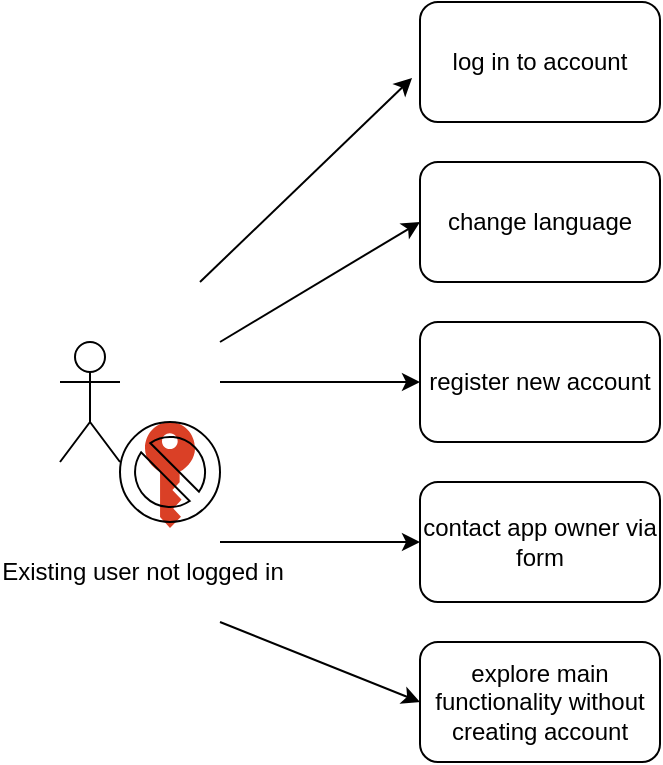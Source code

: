 <mxfile version="21.5.0" type="device">
  <diagram name="Page-1" id="cvxpRtqzHrmowPEIcIa5">
    <mxGraphModel dx="794" dy="1107" grid="1" gridSize="10" guides="1" tooltips="1" connect="1" arrows="1" fold="1" page="1" pageScale="1" pageWidth="850" pageHeight="1100" math="0" shadow="0">
      <root>
        <mxCell id="0" />
        <mxCell id="1" parent="0" />
        <mxCell id="oR8qnFVg_3T_-0G8JnXh-11" value="" style="group" parent="1" vertex="1" connectable="0">
          <mxGeometry x="30" y="290" width="142.5" height="130" as="geometry" />
        </mxCell>
        <mxCell id="oR8qnFVg_3T_-0G8JnXh-1" value="" style="shape=umlActor;verticalLabelPosition=bottom;verticalAlign=top;html=1;outlineConnect=0;" parent="oR8qnFVg_3T_-0G8JnXh-11" vertex="1">
          <mxGeometry x="30" width="30" height="60" as="geometry" />
        </mxCell>
        <mxCell id="oR8qnFVg_3T_-0G8JnXh-2" value="" style="sketch=0;pointerEvents=1;shadow=0;dashed=0;html=1;strokeColor=none;labelPosition=center;verticalLabelPosition=bottom;verticalAlign=top;outlineConnect=0;align=center;shape=mxgraph.office.security.key_permissions;fillColor=#DA4026;" parent="oR8qnFVg_3T_-0G8JnXh-11" vertex="1">
          <mxGeometry x="72.5" y="40" width="25" height="53" as="geometry" />
        </mxCell>
        <mxCell id="oR8qnFVg_3T_-0G8JnXh-7" value="" style="verticalLabelPosition=bottom;verticalAlign=top;html=1;shape=mxgraph.basic.no_symbol;fillColor=none;" parent="oR8qnFVg_3T_-0G8JnXh-11" vertex="1">
          <mxGeometry x="60" y="40" width="50" height="50" as="geometry" />
        </mxCell>
        <mxCell id="oR8qnFVg_3T_-0G8JnXh-9" value="Existing user not logged in" style="text;html=1;strokeColor=none;fillColor=none;align=center;verticalAlign=middle;whiteSpace=wrap;rounded=0;" parent="oR8qnFVg_3T_-0G8JnXh-11" vertex="1">
          <mxGeometry y="100" width="142.5" height="30" as="geometry" />
        </mxCell>
        <mxCell id="oR8qnFVg_3T_-0G8JnXh-15" value="" style="group" parent="1" vertex="1" connectable="0">
          <mxGeometry x="240" y="200" width="120" height="300" as="geometry" />
        </mxCell>
        <mxCell id="oR8qnFVg_3T_-0G8JnXh-8" value="register new account" style="rounded=1;whiteSpace=wrap;html=1;" parent="oR8qnFVg_3T_-0G8JnXh-15" vertex="1">
          <mxGeometry y="80" width="120" height="60" as="geometry" />
        </mxCell>
        <mxCell id="oR8qnFVg_3T_-0G8JnXh-12" value="contact app owner via form" style="rounded=1;whiteSpace=wrap;html=1;" parent="oR8qnFVg_3T_-0G8JnXh-15" vertex="1">
          <mxGeometry y="160" width="120" height="60" as="geometry" />
        </mxCell>
        <mxCell id="oR8qnFVg_3T_-0G8JnXh-13" value="explore main functionality without creating account" style="rounded=1;whiteSpace=wrap;html=1;" parent="oR8qnFVg_3T_-0G8JnXh-15" vertex="1">
          <mxGeometry y="240" width="120" height="60" as="geometry" />
        </mxCell>
        <mxCell id="oR8qnFVg_3T_-0G8JnXh-14" value="change language" style="rounded=1;whiteSpace=wrap;html=1;" parent="oR8qnFVg_3T_-0G8JnXh-15" vertex="1">
          <mxGeometry width="120" height="60" as="geometry" />
        </mxCell>
        <mxCell id="oR8qnFVg_3T_-0G8JnXh-16" value="" style="endArrow=classic;html=1;rounded=0;entryX=0;entryY=0.5;entryDx=0;entryDy=0;" parent="1" target="oR8qnFVg_3T_-0G8JnXh-14" edge="1">
          <mxGeometry width="50" height="50" relative="1" as="geometry">
            <mxPoint x="140" y="290" as="sourcePoint" />
            <mxPoint x="190" y="240" as="targetPoint" />
          </mxGeometry>
        </mxCell>
        <mxCell id="oR8qnFVg_3T_-0G8JnXh-17" value="" style="endArrow=classic;html=1;rounded=0;entryX=0;entryY=0.5;entryDx=0;entryDy=0;" parent="1" target="oR8qnFVg_3T_-0G8JnXh-8" edge="1">
          <mxGeometry width="50" height="50" relative="1" as="geometry">
            <mxPoint x="140" y="310" as="sourcePoint" />
            <mxPoint x="250" y="240" as="targetPoint" />
          </mxGeometry>
        </mxCell>
        <mxCell id="oR8qnFVg_3T_-0G8JnXh-18" value="" style="endArrow=classic;html=1;rounded=0;entryX=0;entryY=0.5;entryDx=0;entryDy=0;" parent="1" edge="1">
          <mxGeometry width="50" height="50" relative="1" as="geometry">
            <mxPoint x="140" y="390" as="sourcePoint" />
            <mxPoint x="240" y="390" as="targetPoint" />
          </mxGeometry>
        </mxCell>
        <mxCell id="oR8qnFVg_3T_-0G8JnXh-19" value="" style="endArrow=classic;html=1;rounded=0;entryX=0;entryY=0.5;entryDx=0;entryDy=0;" parent="1" edge="1">
          <mxGeometry width="50" height="50" relative="1" as="geometry">
            <mxPoint x="140" y="430" as="sourcePoint" />
            <mxPoint x="240" y="470" as="targetPoint" />
          </mxGeometry>
        </mxCell>
        <mxCell id="bRlKWz4XIWCl1FZid_T7-1" value="log in to account" style="rounded=1;whiteSpace=wrap;html=1;" vertex="1" parent="1">
          <mxGeometry x="240" y="120" width="120" height="60" as="geometry" />
        </mxCell>
        <mxCell id="bRlKWz4XIWCl1FZid_T7-2" value="" style="endArrow=classic;html=1;rounded=0;entryX=-0.033;entryY=0.633;entryDx=0;entryDy=0;entryPerimeter=0;" edge="1" parent="1" target="bRlKWz4XIWCl1FZid_T7-1">
          <mxGeometry width="50" height="50" relative="1" as="geometry">
            <mxPoint x="130" y="260" as="sourcePoint" />
            <mxPoint x="230" y="200" as="targetPoint" />
          </mxGeometry>
        </mxCell>
      </root>
    </mxGraphModel>
  </diagram>
</mxfile>
